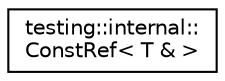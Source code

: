 digraph "类继承关系图"
{
 // LATEX_PDF_SIZE
  edge [fontname="Helvetica",fontsize="10",labelfontname="Helvetica",labelfontsize="10"];
  node [fontname="Helvetica",fontsize="10",shape=record];
  rankdir="LR";
  Node0 [label="testing::internal::\lConstRef\< T & \>",height=0.2,width=0.4,color="black", fillcolor="white", style="filled",URL="$structtesting_1_1internal_1_1ConstRef_3_01T_01_6_01_4.html",tooltip=" "];
}
